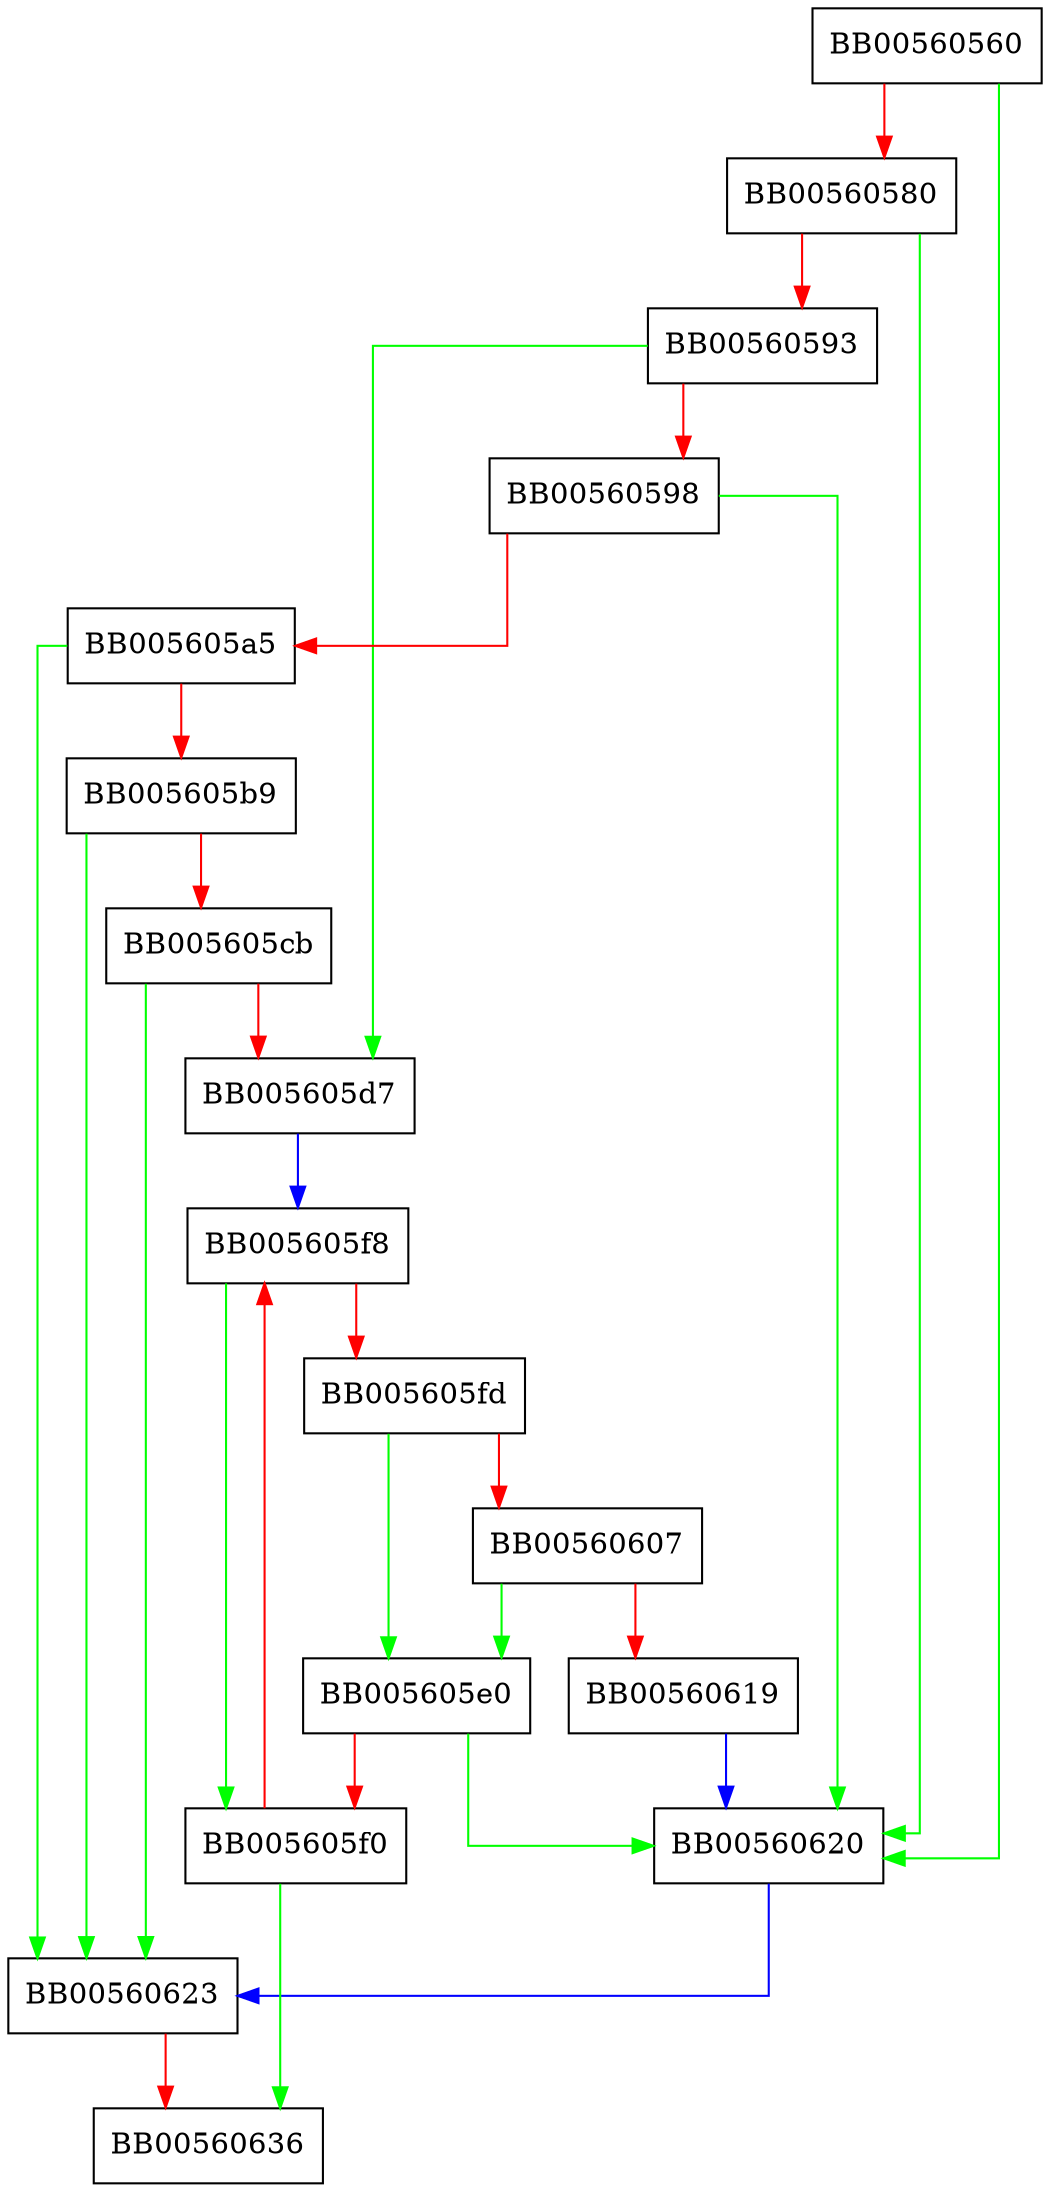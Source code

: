 digraph OSSL_CMP_STATUSINFO_new {
  node [shape="box"];
  graph [splines=ortho];
  BB00560560 -> BB00560620 [color="green"];
  BB00560560 -> BB00560580 [color="red"];
  BB00560580 -> BB00560620 [color="green"];
  BB00560580 -> BB00560593 [color="red"];
  BB00560593 -> BB005605d7 [color="green"];
  BB00560593 -> BB00560598 [color="red"];
  BB00560598 -> BB00560620 [color="green"];
  BB00560598 -> BB005605a5 [color="red"];
  BB005605a5 -> BB00560623 [color="green"];
  BB005605a5 -> BB005605b9 [color="red"];
  BB005605b9 -> BB00560623 [color="green"];
  BB005605b9 -> BB005605cb [color="red"];
  BB005605cb -> BB00560623 [color="green"];
  BB005605cb -> BB005605d7 [color="red"];
  BB005605d7 -> BB005605f8 [color="blue"];
  BB005605e0 -> BB00560620 [color="green"];
  BB005605e0 -> BB005605f0 [color="red"];
  BB005605f0 -> BB00560636 [color="green"];
  BB005605f0 -> BB005605f8 [color="red"];
  BB005605f8 -> BB005605f0 [color="green"];
  BB005605f8 -> BB005605fd [color="red"];
  BB005605fd -> BB005605e0 [color="green"];
  BB005605fd -> BB00560607 [color="red"];
  BB00560607 -> BB005605e0 [color="green"];
  BB00560607 -> BB00560619 [color="red"];
  BB00560619 -> BB00560620 [color="blue"];
  BB00560620 -> BB00560623 [color="blue"];
  BB00560623 -> BB00560636 [color="red"];
}